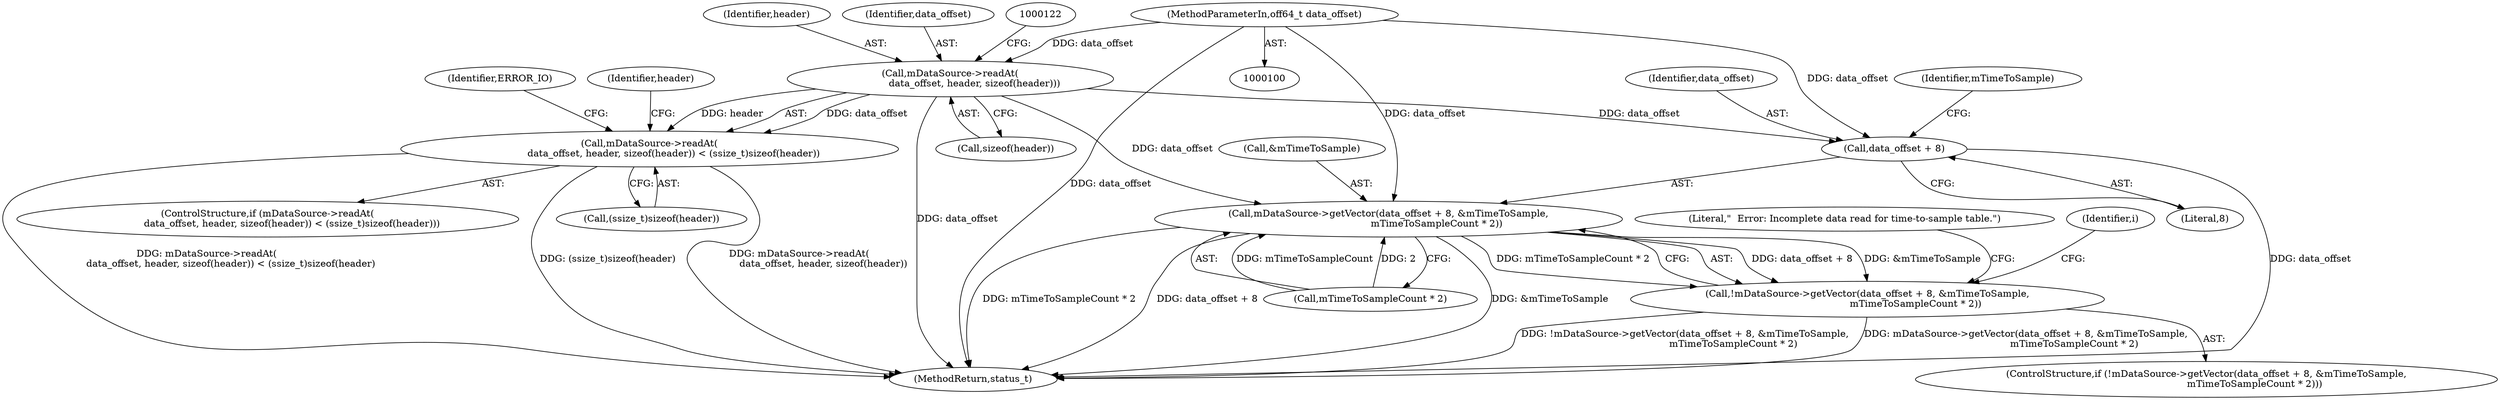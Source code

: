 digraph "0_Android_b57b3967b1a42dd505dbe4fcf1e1d810e3ae3777_1@API" {
"1000116" [label="(Call,mDataSource->readAt(\n                data_offset, header, sizeof(header)))"];
"1000101" [label="(MethodParameterIn,off64_t data_offset)"];
"1000115" [label="(Call,mDataSource->readAt(\n                data_offset, header, sizeof(header)) < (ssize_t)sizeof(header))"];
"1000163" [label="(Call,mDataSource->getVector(data_offset + 8, &mTimeToSample,\n                                mTimeToSampleCount * 2))"];
"1000162" [label="(Call,!mDataSource->getVector(data_offset + 8, &mTimeToSample,\n                                mTimeToSampleCount * 2))"];
"1000164" [label="(Call,data_offset + 8)"];
"1000116" [label="(Call,mDataSource->readAt(\n                data_offset, header, sizeof(header)))"];
"1000161" [label="(ControlStructure,if (!mDataSource->getVector(data_offset + 8, &mTimeToSample,\n                                mTimeToSampleCount * 2)))"];
"1000114" [label="(ControlStructure,if (mDataSource->readAt(\n                data_offset, header, sizeof(header)) < (ssize_t)sizeof(header)))"];
"1000168" [label="(Identifier,mTimeToSample)"];
"1000200" [label="(MethodReturn,status_t)"];
"1000118" [label="(Identifier,header)"];
"1000166" [label="(Literal,8)"];
"1000115" [label="(Call,mDataSource->readAt(\n                data_offset, header, sizeof(header)) < (ssize_t)sizeof(header))"];
"1000119" [label="(Call,sizeof(header))"];
"1000164" [label="(Call,data_offset + 8)"];
"1000174" [label="(Literal,\"  Error: Incomplete data read for time-to-sample table.\")"];
"1000162" [label="(Call,!mDataSource->getVector(data_offset + 8, &mTimeToSample,\n                                mTimeToSampleCount * 2))"];
"1000127" [label="(Identifier,ERROR_IO)"];
"1000117" [label="(Identifier,data_offset)"];
"1000121" [label="(Call,(ssize_t)sizeof(header))"];
"1000101" [label="(MethodParameterIn,off64_t data_offset)"];
"1000180" [label="(Identifier,i)"];
"1000163" [label="(Call,mDataSource->getVector(data_offset + 8, &mTimeToSample,\n                                mTimeToSampleCount * 2))"];
"1000131" [label="(Identifier,header)"];
"1000167" [label="(Call,&mTimeToSample)"];
"1000169" [label="(Call,mTimeToSampleCount * 2)"];
"1000165" [label="(Identifier,data_offset)"];
"1000116" -> "1000115"  [label="AST: "];
"1000116" -> "1000119"  [label="CFG: "];
"1000117" -> "1000116"  [label="AST: "];
"1000118" -> "1000116"  [label="AST: "];
"1000119" -> "1000116"  [label="AST: "];
"1000122" -> "1000116"  [label="CFG: "];
"1000116" -> "1000200"  [label="DDG: data_offset"];
"1000116" -> "1000115"  [label="DDG: data_offset"];
"1000116" -> "1000115"  [label="DDG: header"];
"1000101" -> "1000116"  [label="DDG: data_offset"];
"1000116" -> "1000163"  [label="DDG: data_offset"];
"1000116" -> "1000164"  [label="DDG: data_offset"];
"1000101" -> "1000100"  [label="AST: "];
"1000101" -> "1000200"  [label="DDG: data_offset"];
"1000101" -> "1000163"  [label="DDG: data_offset"];
"1000101" -> "1000164"  [label="DDG: data_offset"];
"1000115" -> "1000114"  [label="AST: "];
"1000115" -> "1000121"  [label="CFG: "];
"1000121" -> "1000115"  [label="AST: "];
"1000127" -> "1000115"  [label="CFG: "];
"1000131" -> "1000115"  [label="CFG: "];
"1000115" -> "1000200"  [label="DDG: mDataSource->readAt(\n                data_offset, header, sizeof(header)) < (ssize_t)sizeof(header)"];
"1000115" -> "1000200"  [label="DDG: (ssize_t)sizeof(header)"];
"1000115" -> "1000200"  [label="DDG: mDataSource->readAt(\n                data_offset, header, sizeof(header))"];
"1000163" -> "1000162"  [label="AST: "];
"1000163" -> "1000169"  [label="CFG: "];
"1000164" -> "1000163"  [label="AST: "];
"1000167" -> "1000163"  [label="AST: "];
"1000169" -> "1000163"  [label="AST: "];
"1000162" -> "1000163"  [label="CFG: "];
"1000163" -> "1000200"  [label="DDG: mTimeToSampleCount * 2"];
"1000163" -> "1000200"  [label="DDG: data_offset + 8"];
"1000163" -> "1000200"  [label="DDG: &mTimeToSample"];
"1000163" -> "1000162"  [label="DDG: data_offset + 8"];
"1000163" -> "1000162"  [label="DDG: &mTimeToSample"];
"1000163" -> "1000162"  [label="DDG: mTimeToSampleCount * 2"];
"1000169" -> "1000163"  [label="DDG: mTimeToSampleCount"];
"1000169" -> "1000163"  [label="DDG: 2"];
"1000162" -> "1000161"  [label="AST: "];
"1000174" -> "1000162"  [label="CFG: "];
"1000180" -> "1000162"  [label="CFG: "];
"1000162" -> "1000200"  [label="DDG: mDataSource->getVector(data_offset + 8, &mTimeToSample,\n                                mTimeToSampleCount * 2)"];
"1000162" -> "1000200"  [label="DDG: !mDataSource->getVector(data_offset + 8, &mTimeToSample,\n                                mTimeToSampleCount * 2)"];
"1000164" -> "1000166"  [label="CFG: "];
"1000165" -> "1000164"  [label="AST: "];
"1000166" -> "1000164"  [label="AST: "];
"1000168" -> "1000164"  [label="CFG: "];
"1000164" -> "1000200"  [label="DDG: data_offset"];
}
